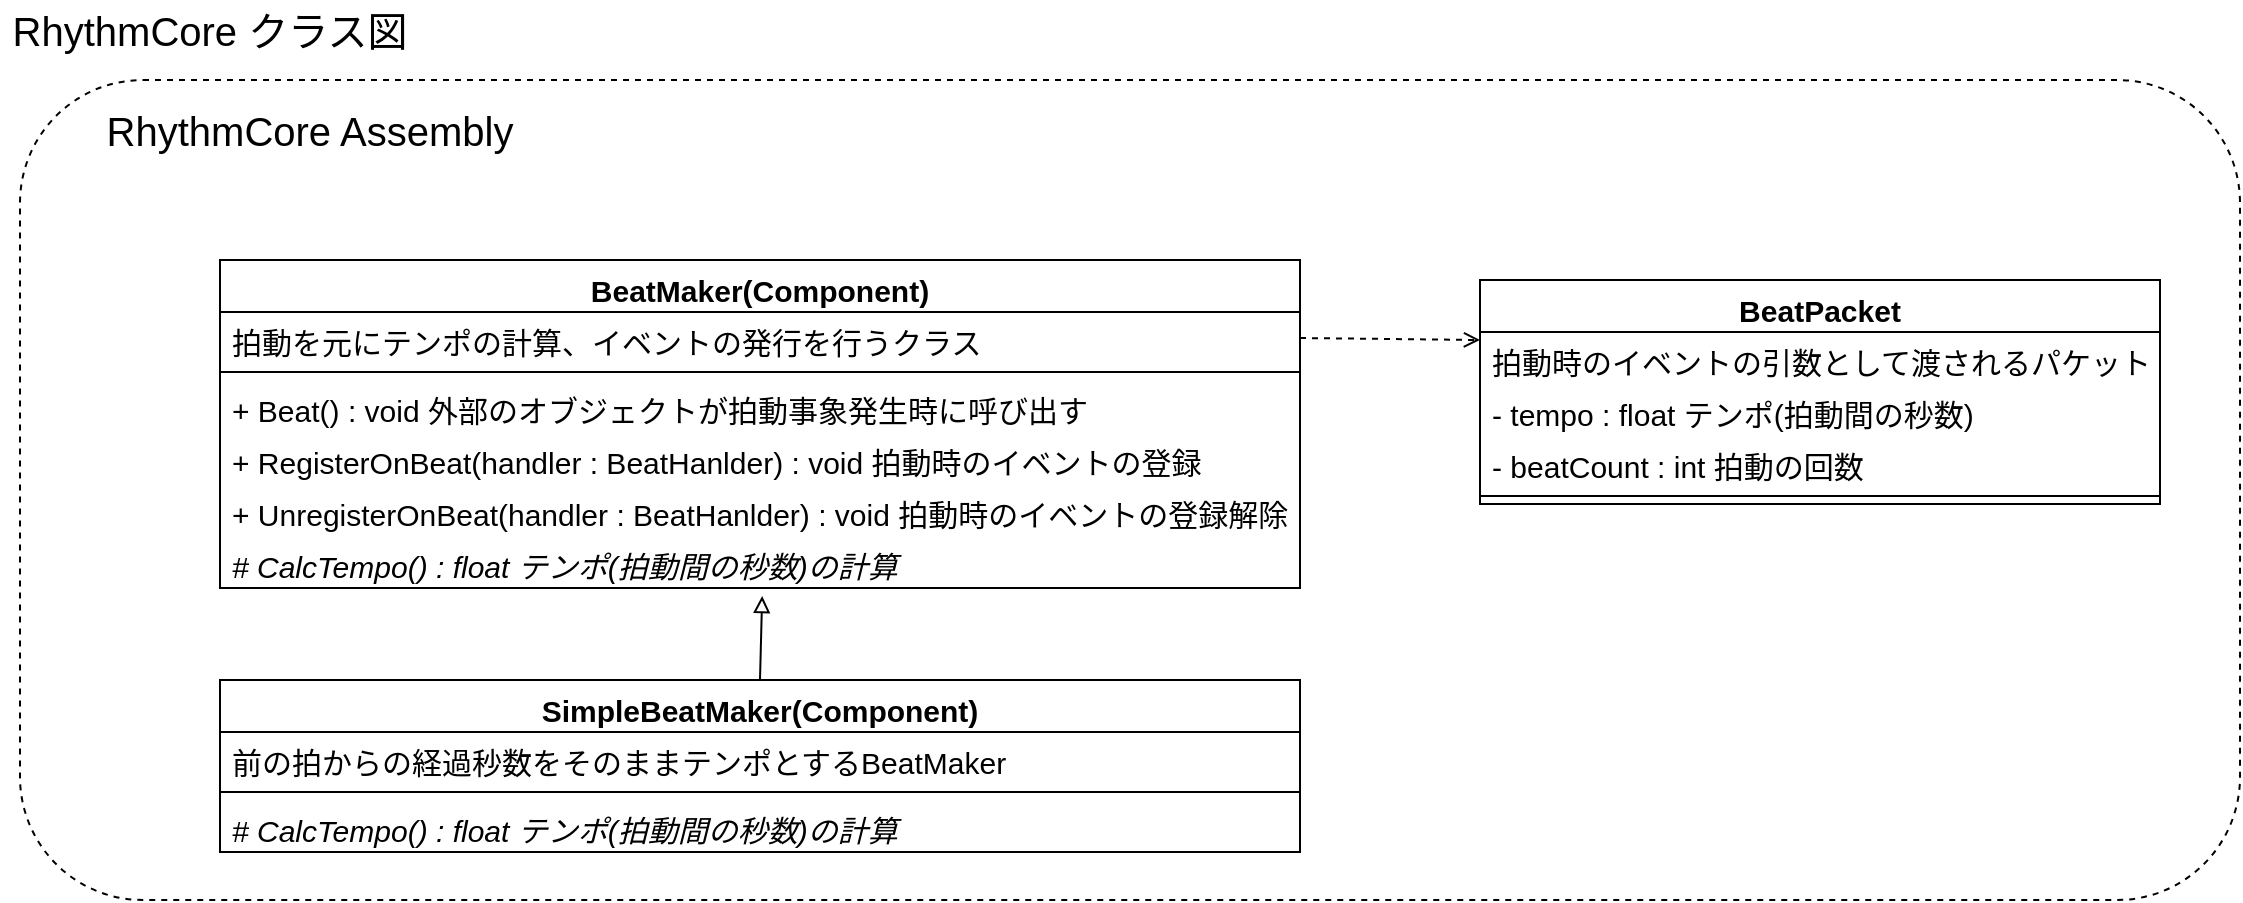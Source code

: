 <mxfile version="18.0.1" type="device"><diagram id="kL2lBJ0Yuh7rmewR7tuh" name="ページ1"><mxGraphModel dx="1102" dy="865" grid="1" gridSize="10" guides="1" tooltips="1" connect="1" arrows="1" fold="1" page="1" pageScale="1" pageWidth="827" pageHeight="1169" math="0" shadow="0"><root><mxCell id="0"/><mxCell id="1" parent="0"/><mxCell id="lNl2ep3tgy_nIi5PZgRe-21" value="" style="rounded=1;whiteSpace=wrap;html=1;fontSize=15;fillColor=none;dashed=1;" vertex="1" parent="1"><mxGeometry x="140" y="180" width="1110" height="410" as="geometry"/></mxCell><mxCell id="lNl2ep3tgy_nIi5PZgRe-1" value="RhythmCore クラス図" style="text;html=1;strokeColor=none;fillColor=none;align=center;verticalAlign=middle;whiteSpace=wrap;rounded=0;fontSize=20;" vertex="1" parent="1"><mxGeometry x="130" y="140" width="210" height="30" as="geometry"/></mxCell><mxCell id="lNl2ep3tgy_nIi5PZgRe-6" value="BeatMaker(Component)" style="swimlane;fontStyle=1;align=center;verticalAlign=top;childLayout=stackLayout;horizontal=1;startSize=26;horizontalStack=0;resizeParent=1;resizeParentMax=0;resizeLast=0;collapsible=1;marginBottom=0;fontSize=15;" vertex="1" parent="1"><mxGeometry x="240" y="270" width="540" height="164" as="geometry"/></mxCell><mxCell id="lNl2ep3tgy_nIi5PZgRe-7" value="拍動を元にテンポの計算、イベントの発行を行うクラス" style="text;strokeColor=none;fillColor=none;align=left;verticalAlign=top;spacingLeft=4;spacingRight=4;overflow=hidden;rotatable=0;points=[[0,0.5],[1,0.5]];portConstraint=eastwest;fontSize=15;" vertex="1" parent="lNl2ep3tgy_nIi5PZgRe-6"><mxGeometry y="26" width="540" height="26" as="geometry"/></mxCell><mxCell id="lNl2ep3tgy_nIi5PZgRe-8" value="" style="line;strokeWidth=1;fillColor=none;align=left;verticalAlign=middle;spacingTop=-1;spacingLeft=3;spacingRight=3;rotatable=0;labelPosition=right;points=[];portConstraint=eastwest;fontSize=20;" vertex="1" parent="lNl2ep3tgy_nIi5PZgRe-6"><mxGeometry y="52" width="540" height="8" as="geometry"/></mxCell><mxCell id="lNl2ep3tgy_nIi5PZgRe-10" value="+ Beat() : void 外部のオブジェクトが拍動事象発生時に呼び出す" style="text;strokeColor=none;fillColor=none;align=left;verticalAlign=top;spacingLeft=4;spacingRight=4;overflow=hidden;rotatable=0;points=[[0,0.5],[1,0.5]];portConstraint=eastwest;fontSize=15;fontStyle=0" vertex="1" parent="lNl2ep3tgy_nIi5PZgRe-6"><mxGeometry y="60" width="540" height="26" as="geometry"/></mxCell><mxCell id="lNl2ep3tgy_nIi5PZgRe-11" value="+ RegisterOnBeat(handler : BeatHanlder) : void 拍動時のイベントの登録" style="text;strokeColor=none;fillColor=none;align=left;verticalAlign=top;spacingLeft=4;spacingRight=4;overflow=hidden;rotatable=0;points=[[0,0.5],[1,0.5]];portConstraint=eastwest;fontSize=15;fontStyle=0" vertex="1" parent="lNl2ep3tgy_nIi5PZgRe-6"><mxGeometry y="86" width="540" height="26" as="geometry"/></mxCell><mxCell id="lNl2ep3tgy_nIi5PZgRe-12" value="+ UnregisterOnBeat(handler : BeatHanlder) : void 拍動時のイベントの登録解除" style="text;strokeColor=none;fillColor=none;align=left;verticalAlign=top;spacingLeft=4;spacingRight=4;overflow=hidden;rotatable=0;points=[[0,0.5],[1,0.5]];portConstraint=eastwest;fontSize=15;fontStyle=0" vertex="1" parent="lNl2ep3tgy_nIi5PZgRe-6"><mxGeometry y="112" width="540" height="26" as="geometry"/></mxCell><mxCell id="lNl2ep3tgy_nIi5PZgRe-13" value="# CalcTempo() : float テンポ(拍動間の秒数)の計算" style="text;strokeColor=none;fillColor=none;align=left;verticalAlign=top;spacingLeft=4;spacingRight=4;overflow=hidden;rotatable=0;points=[[0,0.5],[1,0.5]];portConstraint=eastwest;fontSize=15;fontStyle=2" vertex="1" parent="lNl2ep3tgy_nIi5PZgRe-6"><mxGeometry y="138" width="540" height="26" as="geometry"/></mxCell><mxCell id="lNl2ep3tgy_nIi5PZgRe-22" value="RhythmCore Assembly" style="text;html=1;strokeColor=none;fillColor=none;align=center;verticalAlign=middle;whiteSpace=wrap;rounded=0;fontSize=20;" vertex="1" parent="1"><mxGeometry x="180" y="190" width="210" height="30" as="geometry"/></mxCell><mxCell id="lNl2ep3tgy_nIi5PZgRe-24" value="BeatPacket" style="swimlane;fontStyle=1;align=center;verticalAlign=top;childLayout=stackLayout;horizontal=1;startSize=26;horizontalStack=0;resizeParent=1;resizeParentMax=0;resizeLast=0;collapsible=1;marginBottom=0;fontSize=15;" vertex="1" parent="1"><mxGeometry x="870" y="280" width="340" height="112" as="geometry"/></mxCell><mxCell id="lNl2ep3tgy_nIi5PZgRe-25" value="拍動時のイベントの引数として渡されるパケット" style="text;strokeColor=none;fillColor=none;align=left;verticalAlign=top;spacingLeft=4;spacingRight=4;overflow=hidden;rotatable=0;points=[[0,0.5],[1,0.5]];portConstraint=eastwest;fontSize=15;" vertex="1" parent="lNl2ep3tgy_nIi5PZgRe-24"><mxGeometry y="26" width="340" height="26" as="geometry"/></mxCell><mxCell id="lNl2ep3tgy_nIi5PZgRe-31" value="- tempo : float テンポ(拍動間の秒数)" style="text;strokeColor=none;fillColor=none;align=left;verticalAlign=top;spacingLeft=4;spacingRight=4;overflow=hidden;rotatable=0;points=[[0,0.5],[1,0.5]];portConstraint=eastwest;fontSize=15;fontStyle=0" vertex="1" parent="lNl2ep3tgy_nIi5PZgRe-24"><mxGeometry y="52" width="340" height="26" as="geometry"/></mxCell><mxCell id="lNl2ep3tgy_nIi5PZgRe-32" value="- beatCount : int 拍動の回数" style="text;strokeColor=none;fillColor=none;align=left;verticalAlign=top;spacingLeft=4;spacingRight=4;overflow=hidden;rotatable=0;points=[[0,0.5],[1,0.5]];portConstraint=eastwest;fontSize=15;fontStyle=0" vertex="1" parent="lNl2ep3tgy_nIi5PZgRe-24"><mxGeometry y="78" width="340" height="26" as="geometry"/></mxCell><mxCell id="lNl2ep3tgy_nIi5PZgRe-26" value="" style="line;strokeWidth=1;fillColor=none;align=left;verticalAlign=middle;spacingTop=-1;spacingLeft=3;spacingRight=3;rotatable=0;labelPosition=right;points=[];portConstraint=eastwest;fontSize=20;" vertex="1" parent="lNl2ep3tgy_nIi5PZgRe-24"><mxGeometry y="104" width="340" height="8" as="geometry"/></mxCell><mxCell id="lNl2ep3tgy_nIi5PZgRe-33" value="" style="endArrow=open;html=1;rounded=0;fontSize=15;exitX=1;exitY=0.5;exitDx=0;exitDy=0;entryX=0;entryY=0.154;entryDx=0;entryDy=0;dashed=1;endFill=0;entryPerimeter=0;" edge="1" parent="1" source="lNl2ep3tgy_nIi5PZgRe-7" target="lNl2ep3tgy_nIi5PZgRe-25"><mxGeometry width="50" height="50" relative="1" as="geometry"><mxPoint x="510" y="460" as="sourcePoint"/><mxPoint x="480" y="460" as="targetPoint"/></mxGeometry></mxCell><mxCell id="lNl2ep3tgy_nIi5PZgRe-34" value="SimpleBeatMaker(Component)" style="swimlane;fontStyle=1;align=center;verticalAlign=top;childLayout=stackLayout;horizontal=1;startSize=26;horizontalStack=0;resizeParent=1;resizeParentMax=0;resizeLast=0;collapsible=1;marginBottom=0;fontSize=15;" vertex="1" parent="1"><mxGeometry x="240" y="480" width="540" height="86" as="geometry"/></mxCell><mxCell id="lNl2ep3tgy_nIi5PZgRe-35" value="前の拍からの経過秒数をそのままテンポとするBeatMaker" style="text;strokeColor=none;fillColor=none;align=left;verticalAlign=top;spacingLeft=4;spacingRight=4;overflow=hidden;rotatable=0;points=[[0,0.5],[1,0.5]];portConstraint=eastwest;fontSize=15;" vertex="1" parent="lNl2ep3tgy_nIi5PZgRe-34"><mxGeometry y="26" width="540" height="26" as="geometry"/></mxCell><mxCell id="lNl2ep3tgy_nIi5PZgRe-36" value="" style="line;strokeWidth=1;fillColor=none;align=left;verticalAlign=middle;spacingTop=-1;spacingLeft=3;spacingRight=3;rotatable=0;labelPosition=right;points=[];portConstraint=eastwest;fontSize=20;" vertex="1" parent="lNl2ep3tgy_nIi5PZgRe-34"><mxGeometry y="52" width="540" height="8" as="geometry"/></mxCell><mxCell id="lNl2ep3tgy_nIi5PZgRe-40" value="# CalcTempo() : float テンポ(拍動間の秒数)の計算" style="text;strokeColor=none;fillColor=none;align=left;verticalAlign=top;spacingLeft=4;spacingRight=4;overflow=hidden;rotatable=0;points=[[0,0.5],[1,0.5]];portConstraint=eastwest;fontSize=15;fontStyle=2" vertex="1" parent="lNl2ep3tgy_nIi5PZgRe-34"><mxGeometry y="60" width="540" height="26" as="geometry"/></mxCell><mxCell id="lNl2ep3tgy_nIi5PZgRe-41" value="" style="endArrow=block;html=1;rounded=0;fontSize=15;exitX=0.5;exitY=0;exitDx=0;exitDy=0;entryX=0.502;entryY=1.154;entryDx=0;entryDy=0;endFill=0;entryPerimeter=0;" edge="1" parent="1" source="lNl2ep3tgy_nIi5PZgRe-34" target="lNl2ep3tgy_nIi5PZgRe-13"><mxGeometry width="50" height="50" relative="1" as="geometry"><mxPoint x="790" y="319" as="sourcePoint"/><mxPoint x="880" y="320.004" as="targetPoint"/></mxGeometry></mxCell></root></mxGraphModel></diagram></mxfile>